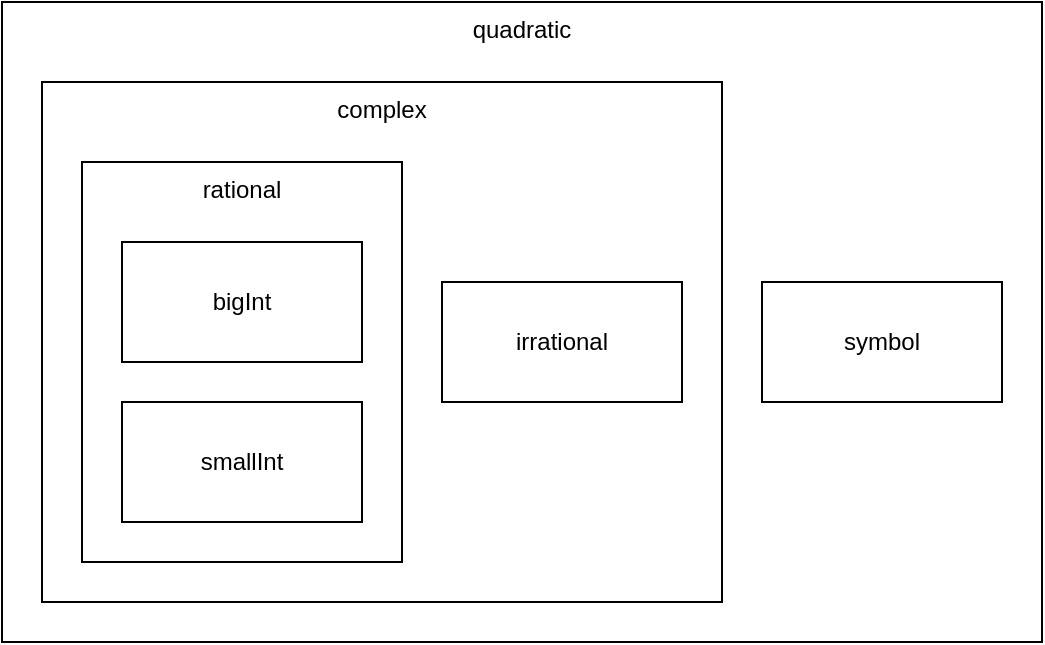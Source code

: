 <mxfile version="21.6.5" type="device">
  <diagram name="Page-1" id="BLDVzQ1TnQkECbLpREf5">
    <mxGraphModel dx="1866" dy="1173" grid="1" gridSize="10" guides="1" tooltips="1" connect="1" arrows="1" fold="1" page="0" pageScale="1" pageWidth="827" pageHeight="1169" math="0" shadow="0">
      <root>
        <mxCell id="0" />
        <mxCell id="1" parent="0" />
        <mxCell id="yBlL6VTiBweEXrjM-FRY-26" value="quadratic" style="rounded=0;whiteSpace=wrap;html=1;verticalAlign=top;" vertex="1" parent="1">
          <mxGeometry x="200" width="520" height="320" as="geometry" />
        </mxCell>
        <mxCell id="yBlL6VTiBweEXrjM-FRY-7" value="complex" style="rounded=0;whiteSpace=wrap;html=1;verticalAlign=top;" vertex="1" parent="1">
          <mxGeometry x="220" y="40" width="340" height="260" as="geometry" />
        </mxCell>
        <mxCell id="yBlL6VTiBweEXrjM-FRY-17" value="rational" style="rounded=0;whiteSpace=wrap;html=1;verticalAlign=top;" vertex="1" parent="1">
          <mxGeometry x="240" y="80" width="160" height="200" as="geometry" />
        </mxCell>
        <mxCell id="yBlL6VTiBweEXrjM-FRY-4" value="irrational" style="rounded=0;whiteSpace=wrap;html=1;" vertex="1" parent="1">
          <mxGeometry x="420" y="140" width="120" height="60" as="geometry" />
        </mxCell>
        <mxCell id="yBlL6VTiBweEXrjM-FRY-14" value="bigInt" style="rounded=0;whiteSpace=wrap;html=1;" vertex="1" parent="1">
          <mxGeometry x="260" y="120" width="120" height="60" as="geometry" />
        </mxCell>
        <mxCell id="yBlL6VTiBweEXrjM-FRY-15" value="smallInt" style="rounded=0;whiteSpace=wrap;html=1;" vertex="1" parent="1">
          <mxGeometry x="260" y="200" width="120" height="60" as="geometry" />
        </mxCell>
        <mxCell id="yBlL6VTiBweEXrjM-FRY-27" value="symbol" style="rounded=0;whiteSpace=wrap;html=1;" vertex="1" parent="1">
          <mxGeometry x="580" y="140" width="120" height="60" as="geometry" />
        </mxCell>
      </root>
    </mxGraphModel>
  </diagram>
</mxfile>
